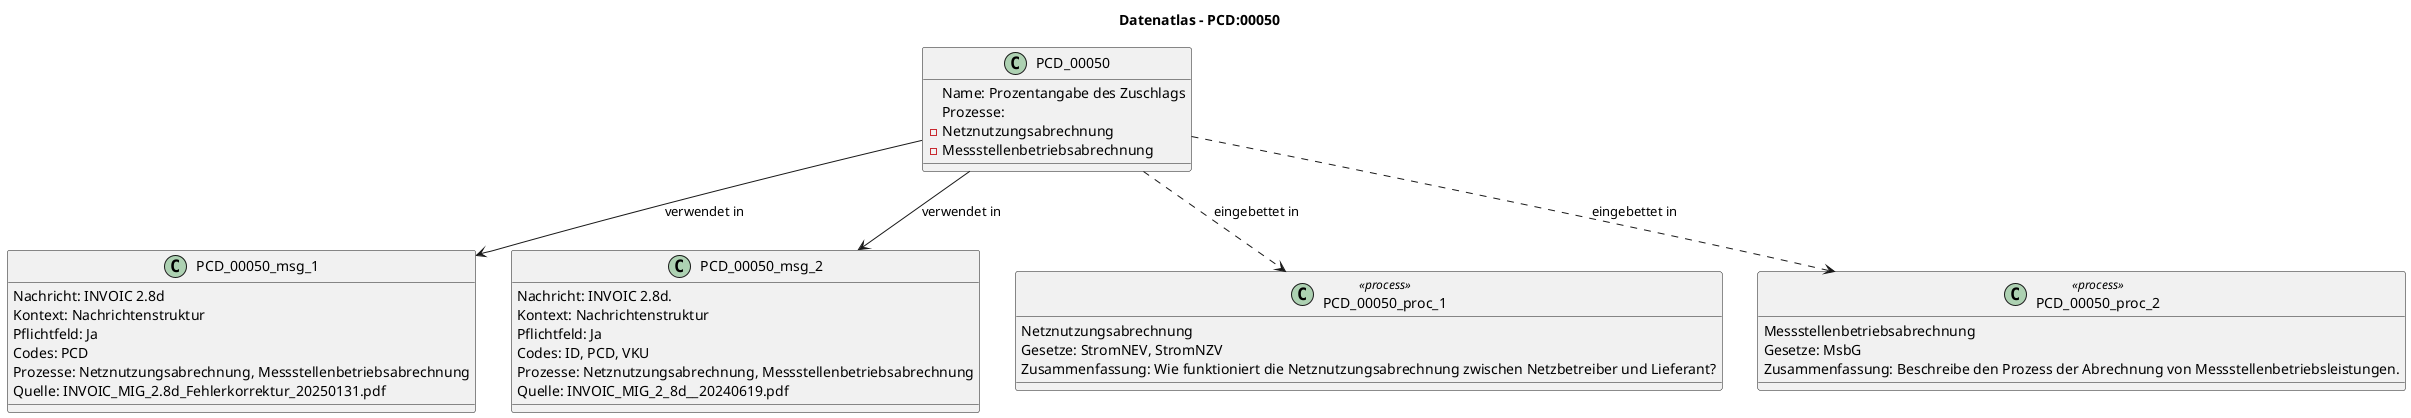 @startuml
title Datenatlas – PCD:00050
class PCD_00050 {
  Name: Prozentangabe des Zuschlags
  Prozesse:
    - Netznutzungsabrechnung
    - Messstellenbetriebsabrechnung
}
class PCD_00050_msg_1 {
  Nachricht: INVOIC 2.8d
  Kontext: Nachrichtenstruktur
  Pflichtfeld: Ja
  Codes: PCD
  Prozesse: Netznutzungsabrechnung, Messstellenbetriebsabrechnung
  Quelle: INVOIC_MIG_2.8d_Fehlerkorrektur_20250131.pdf
}
PCD_00050 --> PCD_00050_msg_1 : verwendet in
class PCD_00050_msg_2 {
  Nachricht: INVOIC 2.8d.
  Kontext: Nachrichtenstruktur
  Pflichtfeld: Ja
  Codes: ID, PCD, VKU
  Prozesse: Netznutzungsabrechnung, Messstellenbetriebsabrechnung
  Quelle: INVOIC_MIG_2_8d__20240619.pdf
}
PCD_00050 --> PCD_00050_msg_2 : verwendet in
class PCD_00050_proc_1 <<process>> {
  Netznutzungsabrechnung
  Gesetze: StromNEV, StromNZV
  Zusammenfassung: Wie funktioniert die Netznutzungsabrechnung zwischen Netzbetreiber und Lieferant?
}
PCD_00050 ..> PCD_00050_proc_1 : eingebettet in
class PCD_00050_proc_2 <<process>> {
  Messstellenbetriebsabrechnung
  Gesetze: MsbG
  Zusammenfassung: Beschreibe den Prozess der Abrechnung von Messstellenbetriebsleistungen.
}
PCD_00050 ..> PCD_00050_proc_2 : eingebettet in
@enduml